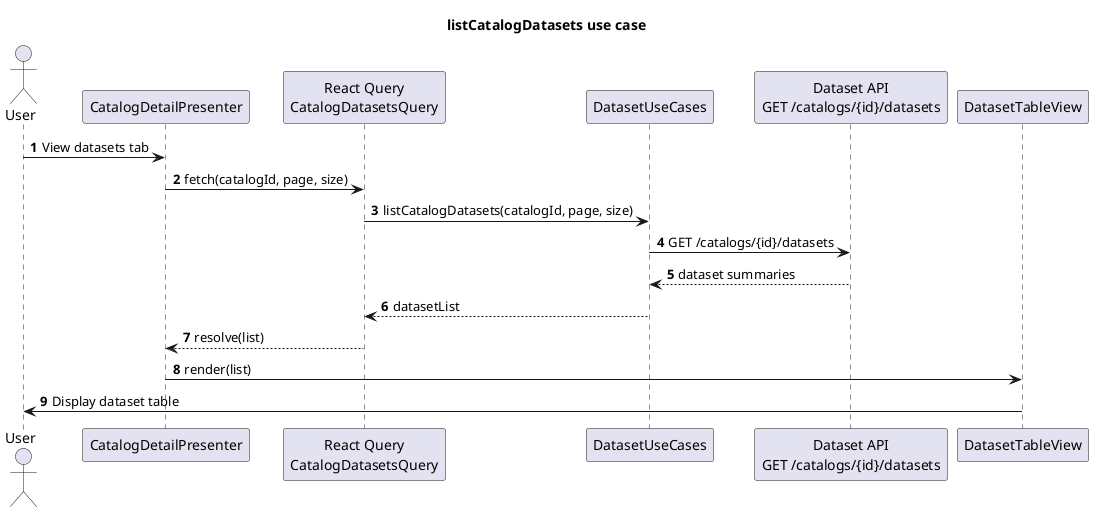 @startuml
title listCatalogDatasets use case
autonumber

actor User

participant "CatalogDetailPresenter" as CatalogPresenter
participant "React Query\nCatalogDatasetsQuery" as DatasetsQuery
participant "DatasetUseCases" as DatasetUC
participant "Dataset API\nGET /catalogs/{id}/datasets" as DatasetApi
participant "DatasetTableView" as DatasetTableView

User -> CatalogPresenter : View datasets tab
CatalogPresenter -> DatasetsQuery : fetch(catalogId, page, size)
DatasetsQuery -> DatasetUC : listCatalogDatasets(catalogId, page, size)
DatasetUC -> DatasetApi : GET /catalogs/{id}/datasets
DatasetApi --> DatasetUC : dataset summaries
DatasetUC --> DatasetsQuery : datasetList
DatasetsQuery --> CatalogPresenter : resolve(list)
CatalogPresenter -> DatasetTableView : render(list)
DatasetTableView -> User : Display dataset table

@enduml
